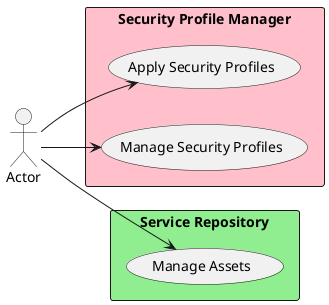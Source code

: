 @startuml

left to right direction


Actor "Actor" as Actor


rectangle "Security Profile Manager" as spm #pink {
        usecase "Apply Security Profiles" as ApplySecurityProfiles
    Actor --> ApplySecurityProfiles
    usecase "Manage Security Profiles" as ManageSecurityProfiles
    Actor --> ManageSecurityProfiles

}

rectangle "Service Repository" as sr #lightgreen {
        usecase "Manage Assets" as ManageAssets
    Actor --> ManageAssets

}


@enduml
